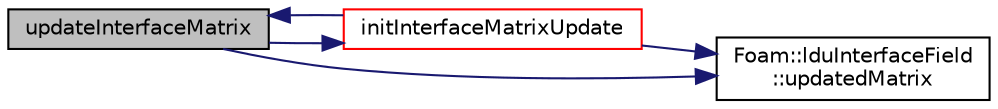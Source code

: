 digraph "updateInterfaceMatrix"
{
  bgcolor="transparent";
  edge [fontname="Helvetica",fontsize="10",labelfontname="Helvetica",labelfontsize="10"];
  node [fontname="Helvetica",fontsize="10",shape=record];
  rankdir="LR";
  Node1 [label="updateInterfaceMatrix",height=0.2,width=0.4,color="black", fillcolor="grey75", style="filled", fontcolor="black"];
  Node1 -> Node2 [color="midnightblue",fontsize="10",style="solid",fontname="Helvetica"];
  Node2 [label="initInterfaceMatrixUpdate",height=0.2,width=0.4,color="red",URL="$a02036.html#a4afc5b4a99526f37d221c1caad0df0b4",tooltip="Initialise neighbour matrix update. "];
  Node2 -> Node3 [color="midnightblue",fontsize="10",style="solid",fontname="Helvetica"];
  Node3 [label="Foam::lduInterfaceField\l::updatedMatrix",height=0.2,width=0.4,color="black",URL="$a01308.html#ad21ff98b99489ef4076a28d165247280",tooltip="Whether matrix has been updated. "];
  Node2 -> Node1 [color="midnightblue",fontsize="10",style="solid",fontname="Helvetica"];
  Node1 -> Node3 [color="midnightblue",fontsize="10",style="solid",fontname="Helvetica"];
}
